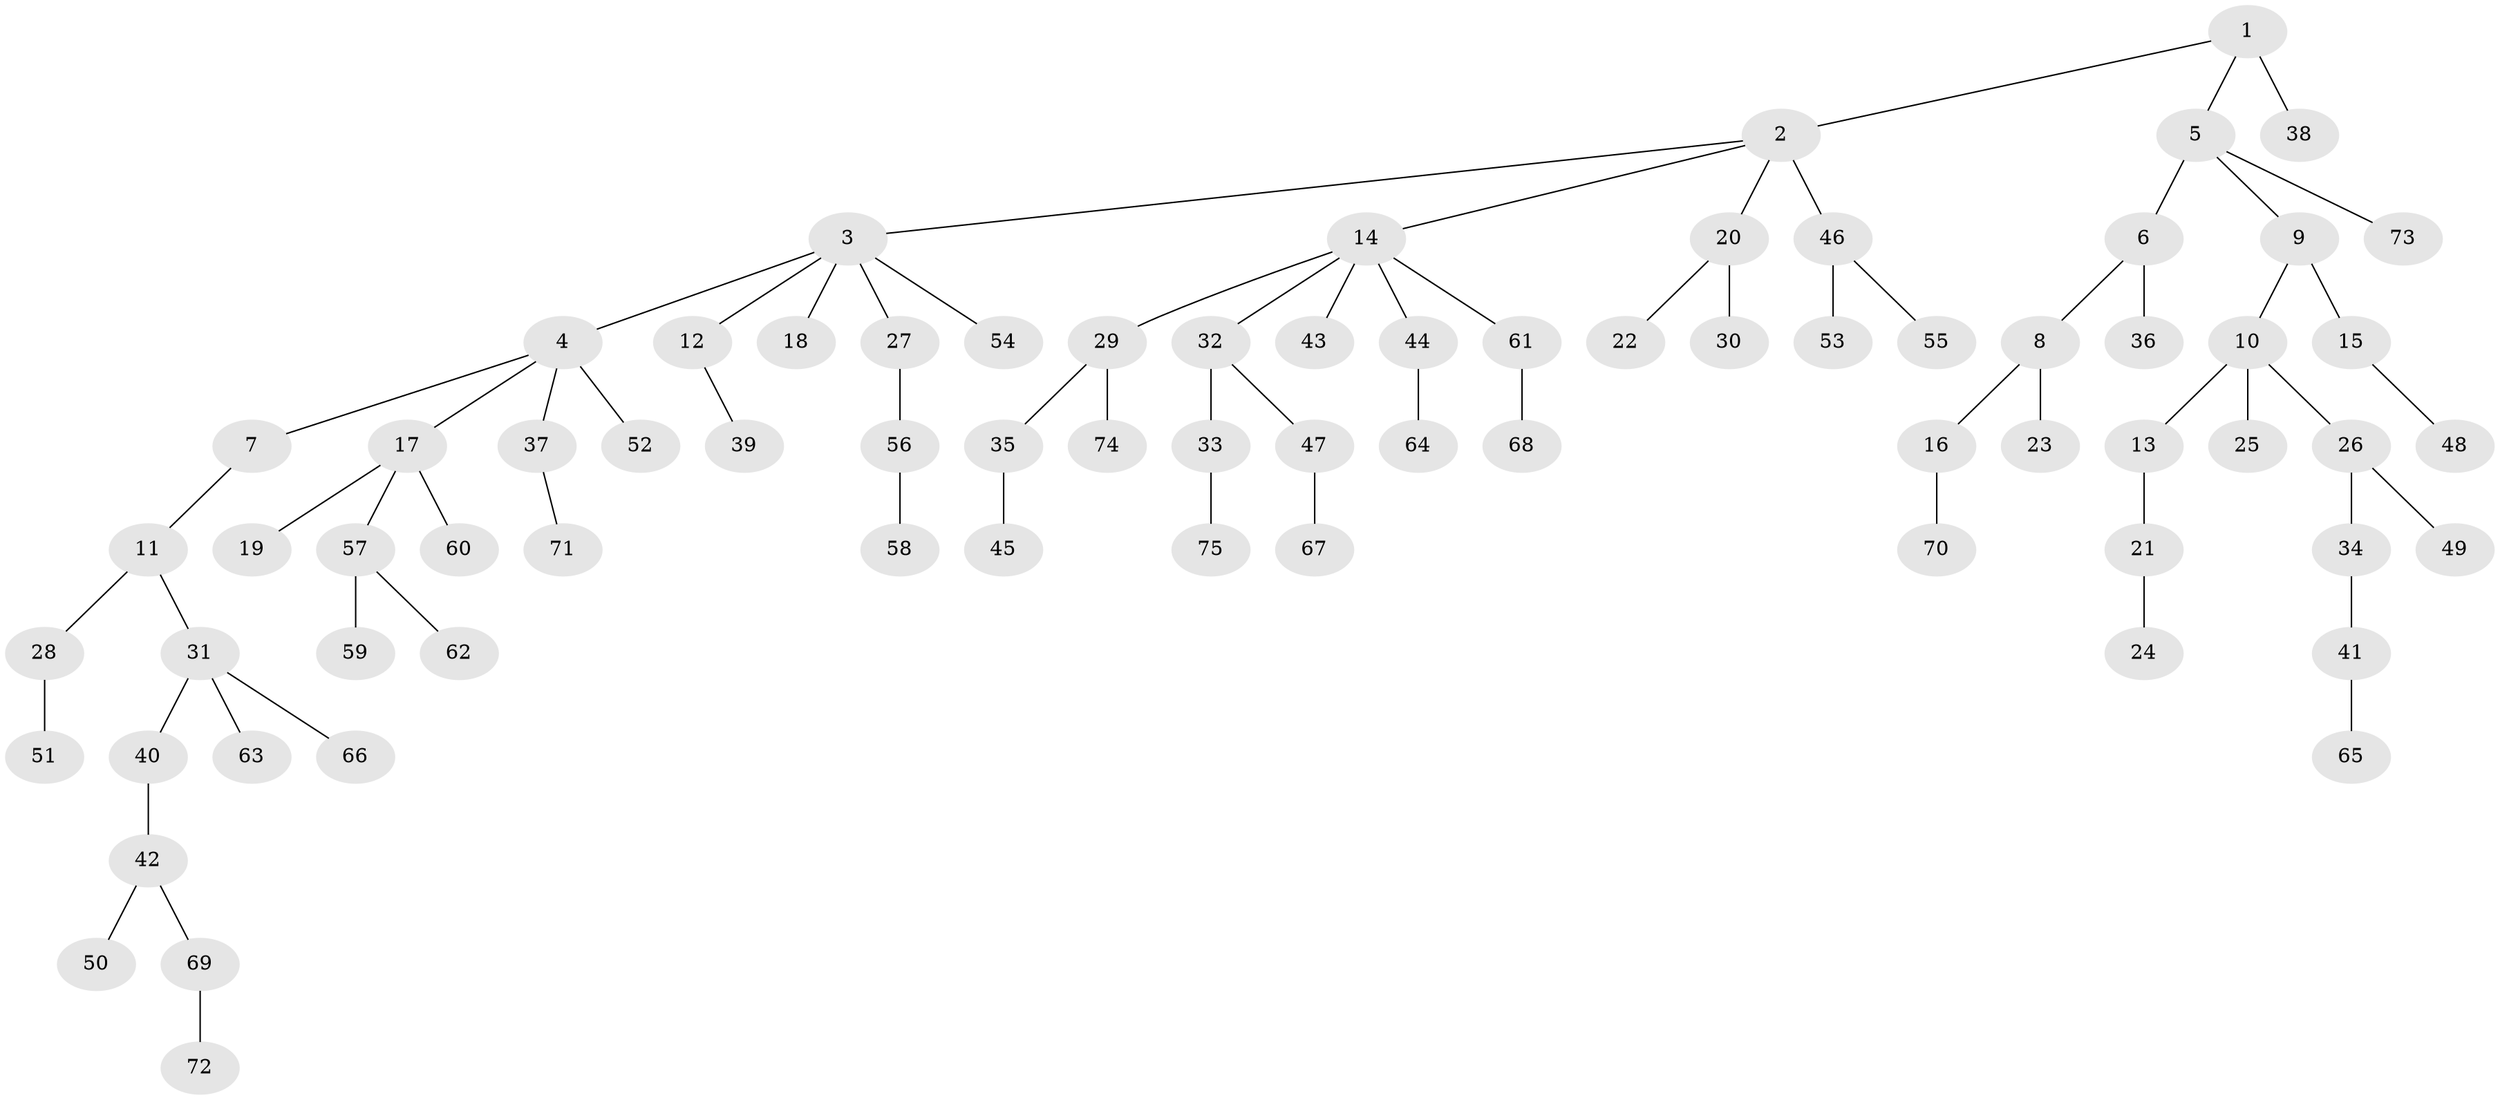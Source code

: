 // original degree distribution, {5: 0.034013605442176874, 7: 0.02040816326530612, 4: 0.06802721088435375, 3: 0.12244897959183673, 1: 0.5170068027210885, 8: 0.006802721088435374, 2: 0.23129251700680273}
// Generated by graph-tools (version 1.1) at 2025/43/03/06/25 01:43:20]
// undirected, 75 vertices, 74 edges
graph export_dot {
graph [start="1"]
  node [color=gray90,style=filled];
  1;
  2;
  3;
  4;
  5;
  6;
  7;
  8;
  9;
  10;
  11;
  12;
  13;
  14;
  15;
  16;
  17;
  18;
  19;
  20;
  21;
  22;
  23;
  24;
  25;
  26;
  27;
  28;
  29;
  30;
  31;
  32;
  33;
  34;
  35;
  36;
  37;
  38;
  39;
  40;
  41;
  42;
  43;
  44;
  45;
  46;
  47;
  48;
  49;
  50;
  51;
  52;
  53;
  54;
  55;
  56;
  57;
  58;
  59;
  60;
  61;
  62;
  63;
  64;
  65;
  66;
  67;
  68;
  69;
  70;
  71;
  72;
  73;
  74;
  75;
  1 -- 2 [weight=1.0];
  1 -- 5 [weight=1.0];
  1 -- 38 [weight=2.0];
  2 -- 3 [weight=1.0];
  2 -- 14 [weight=1.0];
  2 -- 20 [weight=1.0];
  2 -- 46 [weight=2.0];
  3 -- 4 [weight=1.0];
  3 -- 12 [weight=1.0];
  3 -- 18 [weight=1.0];
  3 -- 27 [weight=1.0];
  3 -- 54 [weight=1.0];
  4 -- 7 [weight=1.0];
  4 -- 17 [weight=1.0];
  4 -- 37 [weight=1.0];
  4 -- 52 [weight=2.0];
  5 -- 6 [weight=1.0];
  5 -- 9 [weight=1.0];
  5 -- 73 [weight=1.0];
  6 -- 8 [weight=1.0];
  6 -- 36 [weight=1.0];
  7 -- 11 [weight=1.0];
  8 -- 16 [weight=1.0];
  8 -- 23 [weight=1.0];
  9 -- 10 [weight=1.0];
  9 -- 15 [weight=3.0];
  10 -- 13 [weight=1.0];
  10 -- 25 [weight=2.0];
  10 -- 26 [weight=1.0];
  11 -- 28 [weight=1.0];
  11 -- 31 [weight=1.0];
  12 -- 39 [weight=1.0];
  13 -- 21 [weight=6.0];
  14 -- 29 [weight=1.0];
  14 -- 32 [weight=1.0];
  14 -- 43 [weight=1.0];
  14 -- 44 [weight=1.0];
  14 -- 61 [weight=1.0];
  15 -- 48 [weight=1.0];
  16 -- 70 [weight=1.0];
  17 -- 19 [weight=1.0];
  17 -- 57 [weight=1.0];
  17 -- 60 [weight=1.0];
  20 -- 22 [weight=1.0];
  20 -- 30 [weight=1.0];
  21 -- 24 [weight=1.0];
  26 -- 34 [weight=2.0];
  26 -- 49 [weight=1.0];
  27 -- 56 [weight=1.0];
  28 -- 51 [weight=1.0];
  29 -- 35 [weight=1.0];
  29 -- 74 [weight=1.0];
  31 -- 40 [weight=1.0];
  31 -- 63 [weight=1.0];
  31 -- 66 [weight=1.0];
  32 -- 33 [weight=1.0];
  32 -- 47 [weight=1.0];
  33 -- 75 [weight=1.0];
  34 -- 41 [weight=1.0];
  35 -- 45 [weight=2.0];
  37 -- 71 [weight=2.0];
  40 -- 42 [weight=1.0];
  41 -- 65 [weight=1.0];
  42 -- 50 [weight=1.0];
  42 -- 69 [weight=1.0];
  44 -- 64 [weight=1.0];
  46 -- 53 [weight=1.0];
  46 -- 55 [weight=1.0];
  47 -- 67 [weight=1.0];
  56 -- 58 [weight=3.0];
  57 -- 59 [weight=2.0];
  57 -- 62 [weight=1.0];
  61 -- 68 [weight=1.0];
  69 -- 72 [weight=1.0];
}
